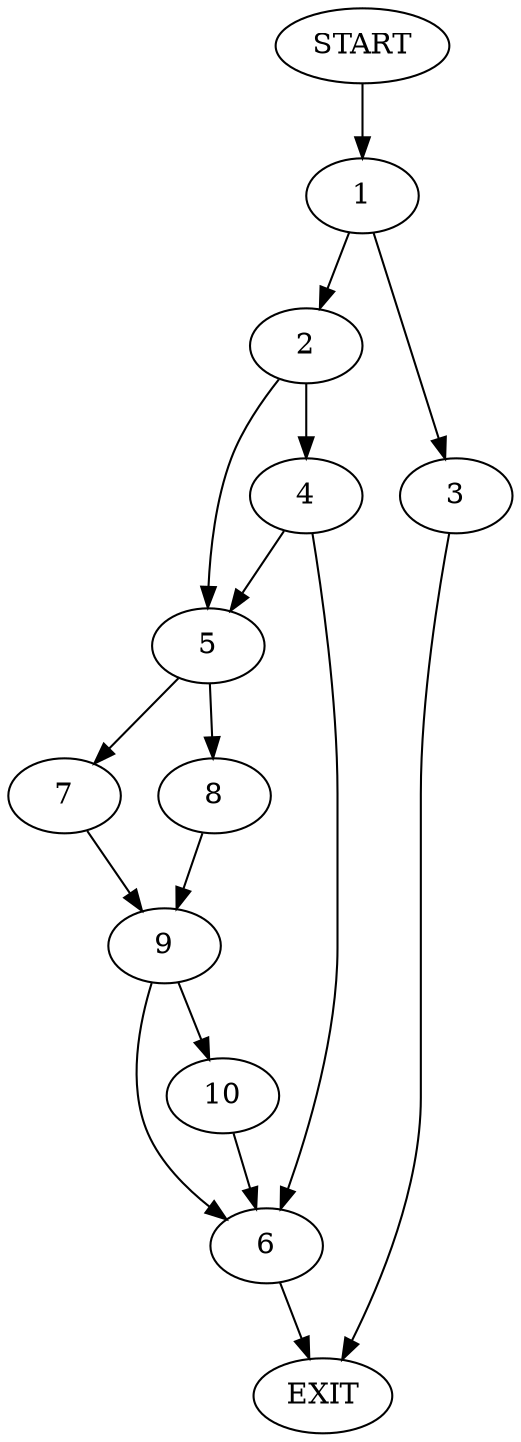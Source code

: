 digraph {
0 [label="START"]
11 [label="EXIT"]
0 -> 1
1 -> 2
1 -> 3
3 -> 11
2 -> 4
2 -> 5
4 -> 6
4 -> 5
5 -> 7
5 -> 8
6 -> 11
7 -> 9
8 -> 9
9 -> 6
9 -> 10
10 -> 6
}
